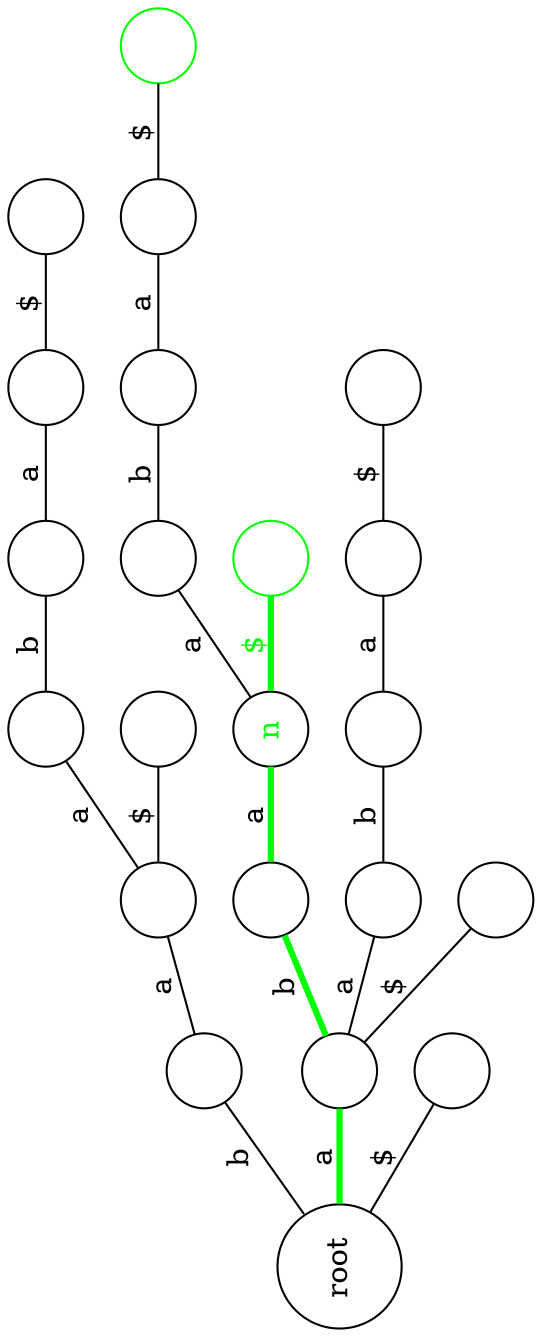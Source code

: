  graph trie_8 {
 rankdir=LR;
 orientation=landscape;
 size = 10;

1   [shape=circle, label="root"];
2   [shape=circle, label=""];
3   [shape=circle, label=""];
4   [shape=circle, label=""];
5   [shape=circle, label=""];
6   [shape=circle, label=""];
7   [shape=circle, label=""];
8   [shape=circle, label=""];
9   [shape=circle, label=""];
10  [shape=circle, label="n", fontcolor="green"];
11  [shape=circle, label=""];
12  [shape=circle, label=""];
13  [shape=circle, label=""];
14  [shape=circle, color="green", label=""];
15  [shape=circle, label=""];
16  [shape=circle, label=""];
17  [shape=circle, label=""];
18  [shape=circle, label=""];
19  [shape=circle, label=""];
20  [shape=circle, label=""];
21  [shape=circle, color="green", label=""];
22  [shape=circle, label=""];

 1 -- 2 [label="b"];
 2 -- 3 [label="a"];
 3 -- 4 [label="a"];
 4 -- 5 [label="b"];
 5 -- 6 [label="a"];
 6 -- 7 [label="$"];

 1 -- 8 [label="a", color="green", penwidth="3.0"];
 8 -- 9 [label="b", color="green", penwidth="3.0"];
 9 -- 10 [label="a", color="green", penwidth="3.0"];
 10 -- 11 [label="a"];
 11 -- 12 [label="b"];
 12 -- 13 [label="a"];
 13 -- 14 [label="$"];

 8 -- 15 [label="a"];
 15 -- 16  [label="b"];
 16 -- 17 [label="a"];
 17 -- 18 [label="$"];

 8 -- 22 [label="$"];
 10 -- 21 [label="$", fontcolor="green",color="green", penwidth="3.0"];
 1 -- 19 [label="$"];
 3 -- 20 [label="$"];

 }
